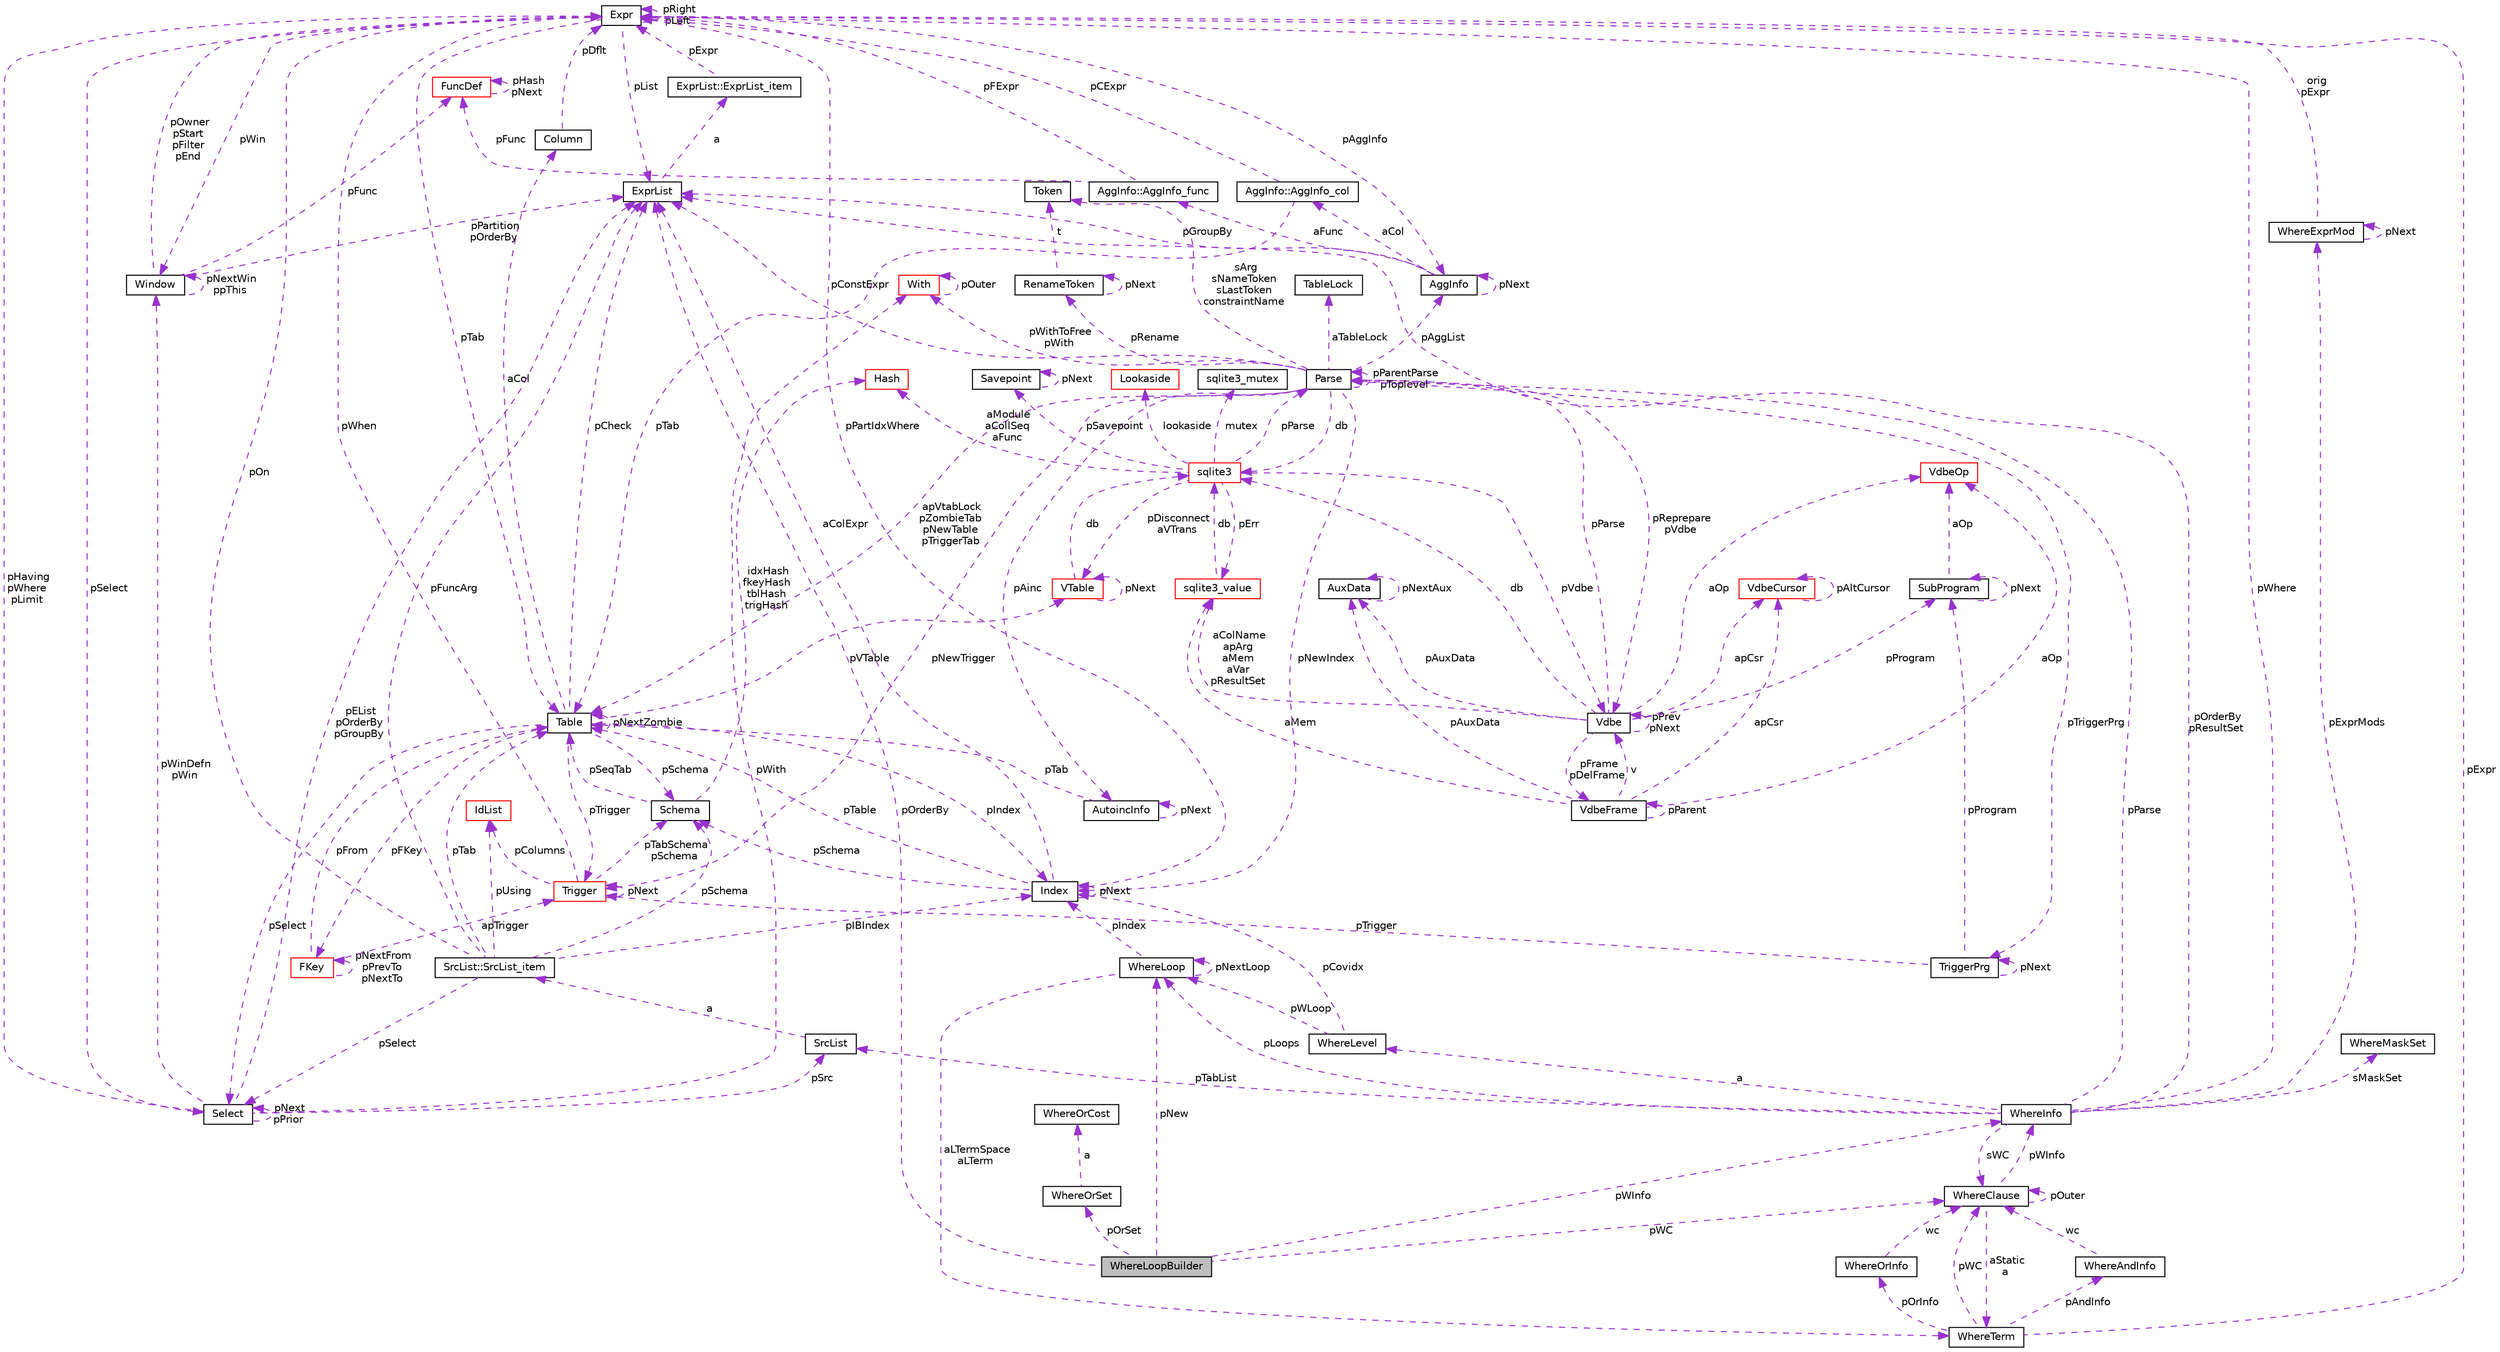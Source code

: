 digraph "WhereLoopBuilder"
{
 // LATEX_PDF_SIZE
  edge [fontname="Helvetica",fontsize="10",labelfontname="Helvetica",labelfontsize="10"];
  node [fontname="Helvetica",fontsize="10",shape=record];
  Node1 [label="WhereLoopBuilder",height=0.2,width=0.4,color="black", fillcolor="grey75", style="filled", fontcolor="black",tooltip=" "];
  Node2 -> Node1 [dir="back",color="darkorchid3",fontsize="10",style="dashed",label=" pOrSet" ,fontname="Helvetica"];
  Node2 [label="WhereOrSet",height=0.2,width=0.4,color="black", fillcolor="white", style="filled",URL="$structWhereOrSet.html",tooltip=" "];
  Node3 -> Node2 [dir="back",color="darkorchid3",fontsize="10",style="dashed",label=" a" ,fontname="Helvetica"];
  Node3 [label="WhereOrCost",height=0.2,width=0.4,color="black", fillcolor="white", style="filled",URL="$structWhereOrCost.html",tooltip=" "];
  Node4 -> Node1 [dir="back",color="darkorchid3",fontsize="10",style="dashed",label=" pNew" ,fontname="Helvetica"];
  Node4 [label="WhereLoop",height=0.2,width=0.4,color="black", fillcolor="white", style="filled",URL="$structWhereLoop.html",tooltip=" "];
  Node4 -> Node4 [dir="back",color="darkorchid3",fontsize="10",style="dashed",label=" pNextLoop" ,fontname="Helvetica"];
  Node5 -> Node4 [dir="back",color="darkorchid3",fontsize="10",style="dashed",label=" aLTermSpace\naLTerm" ,fontname="Helvetica"];
  Node5 [label="WhereTerm",height=0.2,width=0.4,color="black", fillcolor="white", style="filled",URL="$structWhereTerm.html",tooltip=" "];
  Node6 -> Node5 [dir="back",color="darkorchid3",fontsize="10",style="dashed",label=" pAndInfo" ,fontname="Helvetica"];
  Node6 [label="WhereAndInfo",height=0.2,width=0.4,color="black", fillcolor="white", style="filled",URL="$structWhereAndInfo.html",tooltip=" "];
  Node7 -> Node6 [dir="back",color="darkorchid3",fontsize="10",style="dashed",label=" wc" ,fontname="Helvetica"];
  Node7 [label="WhereClause",height=0.2,width=0.4,color="black", fillcolor="white", style="filled",URL="$structWhereClause.html",tooltip=" "];
  Node5 -> Node7 [dir="back",color="darkorchid3",fontsize="10",style="dashed",label=" aStatic\na" ,fontname="Helvetica"];
  Node8 -> Node7 [dir="back",color="darkorchid3",fontsize="10",style="dashed",label=" pWInfo" ,fontname="Helvetica"];
  Node8 [label="WhereInfo",height=0.2,width=0.4,color="black", fillcolor="white", style="filled",URL="$structWhereInfo.html",tooltip=" "];
  Node9 -> Node8 [dir="back",color="darkorchid3",fontsize="10",style="dashed",label=" pWhere" ,fontname="Helvetica"];
  Node9 [label="Expr",height=0.2,width=0.4,color="black", fillcolor="white", style="filled",URL="$structExpr.html",tooltip=" "];
  Node10 -> Node9 [dir="back",color="darkorchid3",fontsize="10",style="dashed",label=" pAggInfo" ,fontname="Helvetica"];
  Node10 [label="AggInfo",height=0.2,width=0.4,color="black", fillcolor="white", style="filled",URL="$structAggInfo.html",tooltip=" "];
  Node10 -> Node10 [dir="back",color="darkorchid3",fontsize="10",style="dashed",label=" pNext" ,fontname="Helvetica"];
  Node11 -> Node10 [dir="back",color="darkorchid3",fontsize="10",style="dashed",label=" aCol" ,fontname="Helvetica"];
  Node11 [label="AggInfo::AggInfo_col",height=0.2,width=0.4,color="black", fillcolor="white", style="filled",URL="$structAggInfo_1_1AggInfo__col.html",tooltip=" "];
  Node9 -> Node11 [dir="back",color="darkorchid3",fontsize="10",style="dashed",label=" pCExpr" ,fontname="Helvetica"];
  Node12 -> Node11 [dir="back",color="darkorchid3",fontsize="10",style="dashed",label=" pTab" ,fontname="Helvetica"];
  Node12 [label="Table",height=0.2,width=0.4,color="black", fillcolor="white", style="filled",URL="$structTable.html",tooltip=" "];
  Node13 -> Node12 [dir="back",color="darkorchid3",fontsize="10",style="dashed",label=" pSchema" ,fontname="Helvetica"];
  Node13 [label="Schema",height=0.2,width=0.4,color="black", fillcolor="white", style="filled",URL="$structSchema.html",tooltip=" "];
  Node12 -> Node13 [dir="back",color="darkorchid3",fontsize="10",style="dashed",label=" pSeqTab" ,fontname="Helvetica"];
  Node14 -> Node13 [dir="back",color="darkorchid3",fontsize="10",style="dashed",label=" idxHash\nfkeyHash\ntblHash\ntrigHash" ,fontname="Helvetica"];
  Node14 [label="Hash",height=0.2,width=0.4,color="red", fillcolor="white", style="filled",URL="$structHash.html",tooltip=" "];
  Node17 -> Node12 [dir="back",color="darkorchid3",fontsize="10",style="dashed",label=" aCol" ,fontname="Helvetica"];
  Node17 [label="Column",height=0.2,width=0.4,color="black", fillcolor="white", style="filled",URL="$structColumn.html",tooltip=" "];
  Node9 -> Node17 [dir="back",color="darkorchid3",fontsize="10",style="dashed",label=" pDflt" ,fontname="Helvetica"];
  Node18 -> Node12 [dir="back",color="darkorchid3",fontsize="10",style="dashed",label=" pFKey" ,fontname="Helvetica"];
  Node18 [label="FKey",height=0.2,width=0.4,color="red", fillcolor="white", style="filled",URL="$structFKey.html",tooltip=" "];
  Node18 -> Node18 [dir="back",color="darkorchid3",fontsize="10",style="dashed",label=" pNextFrom\npPrevTo\npNextTo" ,fontname="Helvetica"];
  Node12 -> Node18 [dir="back",color="darkorchid3",fontsize="10",style="dashed",label=" pFrom" ,fontname="Helvetica"];
  Node20 -> Node18 [dir="back",color="darkorchid3",fontsize="10",style="dashed",label=" apTrigger" ,fontname="Helvetica"];
  Node20 [label="Trigger",height=0.2,width=0.4,color="red", fillcolor="white", style="filled",URL="$structTrigger.html",tooltip=" "];
  Node13 -> Node20 [dir="back",color="darkorchid3",fontsize="10",style="dashed",label=" pTabSchema\npSchema" ,fontname="Helvetica"];
  Node9 -> Node20 [dir="back",color="darkorchid3",fontsize="10",style="dashed",label=" pWhen" ,fontname="Helvetica"];
  Node22 -> Node20 [dir="back",color="darkorchid3",fontsize="10",style="dashed",label=" pColumns" ,fontname="Helvetica"];
  Node22 [label="IdList",height=0.2,width=0.4,color="red", fillcolor="white", style="filled",URL="$structIdList.html",tooltip=" "];
  Node20 -> Node20 [dir="back",color="darkorchid3",fontsize="10",style="dashed",label=" pNext" ,fontname="Helvetica"];
  Node36 -> Node12 [dir="back",color="darkorchid3",fontsize="10",style="dashed",label=" pVTable" ,fontname="Helvetica"];
  Node36 [label="VTable",height=0.2,width=0.4,color="red", fillcolor="white", style="filled",URL="$structVTable.html",tooltip=" "];
  Node37 -> Node36 [dir="back",color="darkorchid3",fontsize="10",style="dashed",label=" db" ,fontname="Helvetica"];
  Node37 [label="sqlite3",height=0.2,width=0.4,color="red", fillcolor="white", style="filled",URL="$structsqlite3.html",tooltip=" "];
  Node38 -> Node37 [dir="back",color="darkorchid3",fontsize="10",style="dashed",label=" pVdbe" ,fontname="Helvetica"];
  Node38 [label="Vdbe",height=0.2,width=0.4,color="black", fillcolor="white", style="filled",URL="$structVdbe.html",tooltip=" "];
  Node38 -> Node38 [dir="back",color="darkorchid3",fontsize="10",style="dashed",label=" pPrev\npNext" ,fontname="Helvetica"];
  Node37 -> Node38 [dir="back",color="darkorchid3",fontsize="10",style="dashed",label=" db" ,fontname="Helvetica"];
  Node39 -> Node38 [dir="back",color="darkorchid3",fontsize="10",style="dashed",label=" aColName\napArg\naMem\naVar\npResultSet" ,fontname="Helvetica"];
  Node39 [label="sqlite3_value",height=0.2,width=0.4,color="red", fillcolor="white", style="filled",URL="$structsqlite3__value.html",tooltip=" "];
  Node37 -> Node39 [dir="back",color="darkorchid3",fontsize="10",style="dashed",label=" db" ,fontname="Helvetica"];
  Node41 -> Node38 [dir="back",color="darkorchid3",fontsize="10",style="dashed",label=" pFrame\npDelFrame" ,fontname="Helvetica"];
  Node41 [label="VdbeFrame",height=0.2,width=0.4,color="black", fillcolor="white", style="filled",URL="$structVdbeFrame.html",tooltip=" "];
  Node38 -> Node41 [dir="back",color="darkorchid3",fontsize="10",style="dashed",label=" v" ,fontname="Helvetica"];
  Node39 -> Node41 [dir="back",color="darkorchid3",fontsize="10",style="dashed",label=" aMem" ,fontname="Helvetica"];
  Node41 -> Node41 [dir="back",color="darkorchid3",fontsize="10",style="dashed",label=" pParent" ,fontname="Helvetica"];
  Node42 -> Node41 [dir="back",color="darkorchid3",fontsize="10",style="dashed",label=" pAuxData" ,fontname="Helvetica"];
  Node42 [label="AuxData",height=0.2,width=0.4,color="black", fillcolor="white", style="filled",URL="$structAuxData.html",tooltip=" "];
  Node42 -> Node42 [dir="back",color="darkorchid3",fontsize="10",style="dashed",label=" pNextAux" ,fontname="Helvetica"];
  Node43 -> Node41 [dir="back",color="darkorchid3",fontsize="10",style="dashed",label=" apCsr" ,fontname="Helvetica"];
  Node43 [label="VdbeCursor",height=0.2,width=0.4,color="red", fillcolor="white", style="filled",URL="$structVdbeCursor.html",tooltip=" "];
  Node43 -> Node43 [dir="back",color="darkorchid3",fontsize="10",style="dashed",label=" pAltCursor" ,fontname="Helvetica"];
  Node78 -> Node41 [dir="back",color="darkorchid3",fontsize="10",style="dashed",label=" aOp" ,fontname="Helvetica"];
  Node78 [label="VdbeOp",height=0.2,width=0.4,color="red", fillcolor="white", style="filled",URL="$structVdbeOp.html",tooltip=" "];
  Node42 -> Node38 [dir="back",color="darkorchid3",fontsize="10",style="dashed",label=" pAuxData" ,fontname="Helvetica"];
  Node80 -> Node38 [dir="back",color="darkorchid3",fontsize="10",style="dashed",label=" pProgram" ,fontname="Helvetica"];
  Node80 [label="SubProgram",height=0.2,width=0.4,color="black", fillcolor="white", style="filled",URL="$structSubProgram.html",tooltip=" "];
  Node80 -> Node80 [dir="back",color="darkorchid3",fontsize="10",style="dashed",label=" pNext" ,fontname="Helvetica"];
  Node78 -> Node80 [dir="back",color="darkorchid3",fontsize="10",style="dashed",label=" aOp" ,fontname="Helvetica"];
  Node43 -> Node38 [dir="back",color="darkorchid3",fontsize="10",style="dashed",label=" apCsr" ,fontname="Helvetica"];
  Node82 -> Node38 [dir="back",color="darkorchid3",fontsize="10",style="dashed",label=" pParse" ,fontname="Helvetica"];
  Node82 [label="Parse",height=0.2,width=0.4,color="black", fillcolor="white", style="filled",URL="$structParse.html",tooltip=" "];
  Node10 -> Node82 [dir="back",color="darkorchid3",fontsize="10",style="dashed",label=" pAggList" ,fontname="Helvetica"];
  Node38 -> Node82 [dir="back",color="darkorchid3",fontsize="10",style="dashed",label=" pReprepare\npVdbe" ,fontname="Helvetica"];
  Node37 -> Node82 [dir="back",color="darkorchid3",fontsize="10",style="dashed",label=" db" ,fontname="Helvetica"];
  Node83 -> Node82 [dir="back",color="darkorchid3",fontsize="10",style="dashed",label=" aTableLock" ,fontname="Helvetica"];
  Node83 [label="TableLock",height=0.2,width=0.4,color="black", fillcolor="white", style="filled",URL="$structTableLock.html",tooltip=" "];
  Node84 -> Node82 [dir="back",color="darkorchid3",fontsize="10",style="dashed",label=" sArg\nsNameToken\nsLastToken\nconstraintName" ,fontname="Helvetica"];
  Node84 [label="Token",height=0.2,width=0.4,color="black", fillcolor="white", style="filled",URL="$structToken.html",tooltip=" "];
  Node25 -> Node82 [dir="back",color="darkorchid3",fontsize="10",style="dashed",label=" pWithToFree\npWith" ,fontname="Helvetica"];
  Node25 [label="With",height=0.2,width=0.4,color="red", fillcolor="white", style="filled",URL="$structWith.html",tooltip=" "];
  Node25 -> Node25 [dir="back",color="darkorchid3",fontsize="10",style="dashed",label=" pOuter" ,fontname="Helvetica"];
  Node12 -> Node82 [dir="back",color="darkorchid3",fontsize="10",style="dashed",label=" apVtabLock\npZombieTab\npNewTable\npTriggerTab" ,fontname="Helvetica"];
  Node20 -> Node82 [dir="back",color="darkorchid3",fontsize="10",style="dashed",label=" pNewTrigger" ,fontname="Helvetica"];
  Node85 -> Node82 [dir="back",color="darkorchid3",fontsize="10",style="dashed",label=" pTriggerPrg" ,fontname="Helvetica"];
  Node85 [label="TriggerPrg",height=0.2,width=0.4,color="black", fillcolor="white", style="filled",URL="$structTriggerPrg.html",tooltip=" "];
  Node80 -> Node85 [dir="back",color="darkorchid3",fontsize="10",style="dashed",label=" pProgram" ,fontname="Helvetica"];
  Node20 -> Node85 [dir="back",color="darkorchid3",fontsize="10",style="dashed",label=" pTrigger" ,fontname="Helvetica"];
  Node85 -> Node85 [dir="back",color="darkorchid3",fontsize="10",style="dashed",label=" pNext" ,fontname="Helvetica"];
  Node86 -> Node82 [dir="back",color="darkorchid3",fontsize="10",style="dashed",label=" pRename" ,fontname="Helvetica"];
  Node86 [label="RenameToken",height=0.2,width=0.4,color="black", fillcolor="white", style="filled",URL="$structRenameToken.html",tooltip=" "];
  Node84 -> Node86 [dir="back",color="darkorchid3",fontsize="10",style="dashed",label=" t" ,fontname="Helvetica"];
  Node86 -> Node86 [dir="back",color="darkorchid3",fontsize="10",style="dashed",label=" pNext" ,fontname="Helvetica"];
  Node31 -> Node82 [dir="back",color="darkorchid3",fontsize="10",style="dashed",label=" pNewIndex" ,fontname="Helvetica"];
  Node31 [label="Index",height=0.2,width=0.4,color="black", fillcolor="white", style="filled",URL="$structIndex.html",tooltip=" "];
  Node13 -> Node31 [dir="back",color="darkorchid3",fontsize="10",style="dashed",label=" pSchema" ,fontname="Helvetica"];
  Node9 -> Node31 [dir="back",color="darkorchid3",fontsize="10",style="dashed",label=" pPartIdxWhere" ,fontname="Helvetica"];
  Node12 -> Node31 [dir="back",color="darkorchid3",fontsize="10",style="dashed",label=" pTable" ,fontname="Helvetica"];
  Node27 -> Node31 [dir="back",color="darkorchid3",fontsize="10",style="dashed",label=" aColExpr" ,fontname="Helvetica"];
  Node27 [label="ExprList",height=0.2,width=0.4,color="black", fillcolor="white", style="filled",URL="$structExprList.html",tooltip=" "];
  Node28 -> Node27 [dir="back",color="darkorchid3",fontsize="10",style="dashed",label=" a" ,fontname="Helvetica"];
  Node28 [label="ExprList::ExprList_item",height=0.2,width=0.4,color="black", fillcolor="white", style="filled",URL="$structExprList_1_1ExprList__item.html",tooltip=" "];
  Node9 -> Node28 [dir="back",color="darkorchid3",fontsize="10",style="dashed",label=" pExpr" ,fontname="Helvetica"];
  Node31 -> Node31 [dir="back",color="darkorchid3",fontsize="10",style="dashed",label=" pNext" ,fontname="Helvetica"];
  Node87 -> Node82 [dir="back",color="darkorchid3",fontsize="10",style="dashed",label=" pAinc" ,fontname="Helvetica"];
  Node87 [label="AutoincInfo",height=0.2,width=0.4,color="black", fillcolor="white", style="filled",URL="$structAutoincInfo.html",tooltip=" "];
  Node12 -> Node87 [dir="back",color="darkorchid3",fontsize="10",style="dashed",label=" pTab" ,fontname="Helvetica"];
  Node87 -> Node87 [dir="back",color="darkorchid3",fontsize="10",style="dashed",label=" pNext" ,fontname="Helvetica"];
  Node27 -> Node82 [dir="back",color="darkorchid3",fontsize="10",style="dashed",label=" pConstExpr" ,fontname="Helvetica"];
  Node82 -> Node82 [dir="back",color="darkorchid3",fontsize="10",style="dashed",label=" pParentParse\npToplevel" ,fontname="Helvetica"];
  Node78 -> Node38 [dir="back",color="darkorchid3",fontsize="10",style="dashed",label=" aOp" ,fontname="Helvetica"];
  Node88 -> Node37 [dir="back",color="darkorchid3",fontsize="10",style="dashed",label=" pSavepoint" ,fontname="Helvetica"];
  Node88 [label="Savepoint",height=0.2,width=0.4,color="black", fillcolor="white", style="filled",URL="$structSavepoint.html",tooltip=" "];
  Node88 -> Node88 [dir="back",color="darkorchid3",fontsize="10",style="dashed",label=" pNext" ,fontname="Helvetica"];
  Node89 -> Node37 [dir="back",color="darkorchid3",fontsize="10",style="dashed",label=" lookaside" ,fontname="Helvetica"];
  Node89 [label="Lookaside",height=0.2,width=0.4,color="red", fillcolor="white", style="filled",URL="$structLookaside.html",tooltip=" "];
  Node39 -> Node37 [dir="back",color="darkorchid3",fontsize="10",style="dashed",label=" pErr" ,fontname="Helvetica"];
  Node48 -> Node37 [dir="back",color="darkorchid3",fontsize="10",style="dashed",label=" mutex" ,fontname="Helvetica"];
  Node48 [label="sqlite3_mutex",height=0.2,width=0.4,color="black", fillcolor="white", style="filled",URL="$structsqlite3__mutex.html",tooltip=" "];
  Node36 -> Node37 [dir="back",color="darkorchid3",fontsize="10",style="dashed",label=" pDisconnect\naVTrans" ,fontname="Helvetica"];
  Node14 -> Node37 [dir="back",color="darkorchid3",fontsize="10",style="dashed",label=" aModule\naCollSeq\naFunc" ,fontname="Helvetica"];
  Node82 -> Node37 [dir="back",color="darkorchid3",fontsize="10",style="dashed",label=" pParse" ,fontname="Helvetica"];
  Node36 -> Node36 [dir="back",color="darkorchid3",fontsize="10",style="dashed",label=" pNext" ,fontname="Helvetica"];
  Node12 -> Node12 [dir="back",color="darkorchid3",fontsize="10",style="dashed",label=" pNextZombie" ,fontname="Helvetica"];
  Node20 -> Node12 [dir="back",color="darkorchid3",fontsize="10",style="dashed",label=" pTrigger" ,fontname="Helvetica"];
  Node24 -> Node12 [dir="back",color="darkorchid3",fontsize="10",style="dashed",label=" pSelect" ,fontname="Helvetica"];
  Node24 [label="Select",height=0.2,width=0.4,color="black", fillcolor="white", style="filled",URL="$structSelect.html",tooltip=" "];
  Node9 -> Node24 [dir="back",color="darkorchid3",fontsize="10",style="dashed",label=" pHaving\npWhere\npLimit" ,fontname="Helvetica"];
  Node25 -> Node24 [dir="back",color="darkorchid3",fontsize="10",style="dashed",label=" pWith" ,fontname="Helvetica"];
  Node24 -> Node24 [dir="back",color="darkorchid3",fontsize="10",style="dashed",label=" pNext\npPrior" ,fontname="Helvetica"];
  Node29 -> Node24 [dir="back",color="darkorchid3",fontsize="10",style="dashed",label=" pSrc" ,fontname="Helvetica"];
  Node29 [label="SrcList",height=0.2,width=0.4,color="black", fillcolor="white", style="filled",URL="$structSrcList.html",tooltip=" "];
  Node30 -> Node29 [dir="back",color="darkorchid3",fontsize="10",style="dashed",label=" a" ,fontname="Helvetica"];
  Node30 [label="SrcList::SrcList_item",height=0.2,width=0.4,color="black", fillcolor="white", style="filled",URL="$structSrcList_1_1SrcList__item.html",tooltip=" "];
  Node13 -> Node30 [dir="back",color="darkorchid3",fontsize="10",style="dashed",label=" pSchema" ,fontname="Helvetica"];
  Node9 -> Node30 [dir="back",color="darkorchid3",fontsize="10",style="dashed",label=" pOn" ,fontname="Helvetica"];
  Node22 -> Node30 [dir="back",color="darkorchid3",fontsize="10",style="dashed",label=" pUsing" ,fontname="Helvetica"];
  Node12 -> Node30 [dir="back",color="darkorchid3",fontsize="10",style="dashed",label=" pTab" ,fontname="Helvetica"];
  Node24 -> Node30 [dir="back",color="darkorchid3",fontsize="10",style="dashed",label=" pSelect" ,fontname="Helvetica"];
  Node31 -> Node30 [dir="back",color="darkorchid3",fontsize="10",style="dashed",label=" pIBIndex" ,fontname="Helvetica"];
  Node27 -> Node30 [dir="back",color="darkorchid3",fontsize="10",style="dashed",label=" pFuncArg" ,fontname="Helvetica"];
  Node27 -> Node24 [dir="back",color="darkorchid3",fontsize="10",style="dashed",label=" pEList\npOrderBy\npGroupBy" ,fontname="Helvetica"];
  Node32 -> Node24 [dir="back",color="darkorchid3",fontsize="10",style="dashed",label=" pWinDefn\npWin" ,fontname="Helvetica"];
  Node32 [label="Window",height=0.2,width=0.4,color="black", fillcolor="white", style="filled",URL="$structWindow.html",tooltip=" "];
  Node9 -> Node32 [dir="back",color="darkorchid3",fontsize="10",style="dashed",label=" pOwner\npStart\npFilter\npEnd" ,fontname="Helvetica"];
  Node27 -> Node32 [dir="back",color="darkorchid3",fontsize="10",style="dashed",label=" pPartition\npOrderBy" ,fontname="Helvetica"];
  Node33 -> Node32 [dir="back",color="darkorchid3",fontsize="10",style="dashed",label=" pFunc" ,fontname="Helvetica"];
  Node33 [label="FuncDef",height=0.2,width=0.4,color="red", fillcolor="white", style="filled",URL="$structFuncDef.html",tooltip=" "];
  Node33 -> Node33 [dir="back",color="darkorchid3",fontsize="10",style="dashed",label=" pHash\npNext" ,fontname="Helvetica"];
  Node32 -> Node32 [dir="back",color="darkorchid3",fontsize="10",style="dashed",label=" pNextWin\nppThis" ,fontname="Helvetica"];
  Node27 -> Node12 [dir="back",color="darkorchid3",fontsize="10",style="dashed",label=" pCheck" ,fontname="Helvetica"];
  Node31 -> Node12 [dir="back",color="darkorchid3",fontsize="10",style="dashed",label=" pIndex" ,fontname="Helvetica"];
  Node96 -> Node10 [dir="back",color="darkorchid3",fontsize="10",style="dashed",label=" aFunc" ,fontname="Helvetica"];
  Node96 [label="AggInfo::AggInfo_func",height=0.2,width=0.4,color="black", fillcolor="white", style="filled",URL="$structAggInfo_1_1AggInfo__func.html",tooltip=" "];
  Node9 -> Node96 [dir="back",color="darkorchid3",fontsize="10",style="dashed",label=" pFExpr" ,fontname="Helvetica"];
  Node33 -> Node96 [dir="back",color="darkorchid3",fontsize="10",style="dashed",label=" pFunc" ,fontname="Helvetica"];
  Node27 -> Node10 [dir="back",color="darkorchid3",fontsize="10",style="dashed",label=" pGroupBy" ,fontname="Helvetica"];
  Node9 -> Node9 [dir="back",color="darkorchid3",fontsize="10",style="dashed",label=" pRight\npLeft" ,fontname="Helvetica"];
  Node12 -> Node9 [dir="back",color="darkorchid3",fontsize="10",style="dashed",label=" pTab" ,fontname="Helvetica"];
  Node24 -> Node9 [dir="back",color="darkorchid3",fontsize="10",style="dashed",label=" pSelect" ,fontname="Helvetica"];
  Node27 -> Node9 [dir="back",color="darkorchid3",fontsize="10",style="dashed",label=" pList" ,fontname="Helvetica"];
  Node32 -> Node9 [dir="back",color="darkorchid3",fontsize="10",style="dashed",label=" pWin" ,fontname="Helvetica"];
  Node4 -> Node8 [dir="back",color="darkorchid3",fontsize="10",style="dashed",label=" pLoops" ,fontname="Helvetica"];
  Node7 -> Node8 [dir="back",color="darkorchid3",fontsize="10",style="dashed",label=" sWC" ,fontname="Helvetica"];
  Node97 -> Node8 [dir="back",color="darkorchid3",fontsize="10",style="dashed",label=" pExprMods" ,fontname="Helvetica"];
  Node97 [label="WhereExprMod",height=0.2,width=0.4,color="black", fillcolor="white", style="filled",URL="$structWhereExprMod.html",tooltip=" "];
  Node9 -> Node97 [dir="back",color="darkorchid3",fontsize="10",style="dashed",label=" orig\npExpr" ,fontname="Helvetica"];
  Node97 -> Node97 [dir="back",color="darkorchid3",fontsize="10",style="dashed",label=" pNext" ,fontname="Helvetica"];
  Node98 -> Node8 [dir="back",color="darkorchid3",fontsize="10",style="dashed",label=" a" ,fontname="Helvetica"];
  Node98 [label="WhereLevel",height=0.2,width=0.4,color="black", fillcolor="white", style="filled",URL="$structWhereLevel.html",tooltip=" "];
  Node4 -> Node98 [dir="back",color="darkorchid3",fontsize="10",style="dashed",label=" pWLoop" ,fontname="Helvetica"];
  Node31 -> Node98 [dir="back",color="darkorchid3",fontsize="10",style="dashed",label=" pCovidx" ,fontname="Helvetica"];
  Node99 -> Node8 [dir="back",color="darkorchid3",fontsize="10",style="dashed",label=" sMaskSet" ,fontname="Helvetica"];
  Node99 [label="WhereMaskSet",height=0.2,width=0.4,color="black", fillcolor="white", style="filled",URL="$structWhereMaskSet.html",tooltip=" "];
  Node29 -> Node8 [dir="back",color="darkorchid3",fontsize="10",style="dashed",label=" pTabList" ,fontname="Helvetica"];
  Node27 -> Node8 [dir="back",color="darkorchid3",fontsize="10",style="dashed",label=" pOrderBy\npResultSet" ,fontname="Helvetica"];
  Node82 -> Node8 [dir="back",color="darkorchid3",fontsize="10",style="dashed",label=" pParse" ,fontname="Helvetica"];
  Node7 -> Node7 [dir="back",color="darkorchid3",fontsize="10",style="dashed",label=" pOuter" ,fontname="Helvetica"];
  Node100 -> Node5 [dir="back",color="darkorchid3",fontsize="10",style="dashed",label=" pOrInfo" ,fontname="Helvetica"];
  Node100 [label="WhereOrInfo",height=0.2,width=0.4,color="black", fillcolor="white", style="filled",URL="$structWhereOrInfo.html",tooltip=" "];
  Node7 -> Node100 [dir="back",color="darkorchid3",fontsize="10",style="dashed",label=" wc" ,fontname="Helvetica"];
  Node9 -> Node5 [dir="back",color="darkorchid3",fontsize="10",style="dashed",label=" pExpr" ,fontname="Helvetica"];
  Node7 -> Node5 [dir="back",color="darkorchid3",fontsize="10",style="dashed",label=" pWC" ,fontname="Helvetica"];
  Node31 -> Node4 [dir="back",color="darkorchid3",fontsize="10",style="dashed",label=" pIndex" ,fontname="Helvetica"];
  Node8 -> Node1 [dir="back",color="darkorchid3",fontsize="10",style="dashed",label=" pWInfo" ,fontname="Helvetica"];
  Node7 -> Node1 [dir="back",color="darkorchid3",fontsize="10",style="dashed",label=" pWC" ,fontname="Helvetica"];
  Node27 -> Node1 [dir="back",color="darkorchid3",fontsize="10",style="dashed",label=" pOrderBy" ,fontname="Helvetica"];
}
